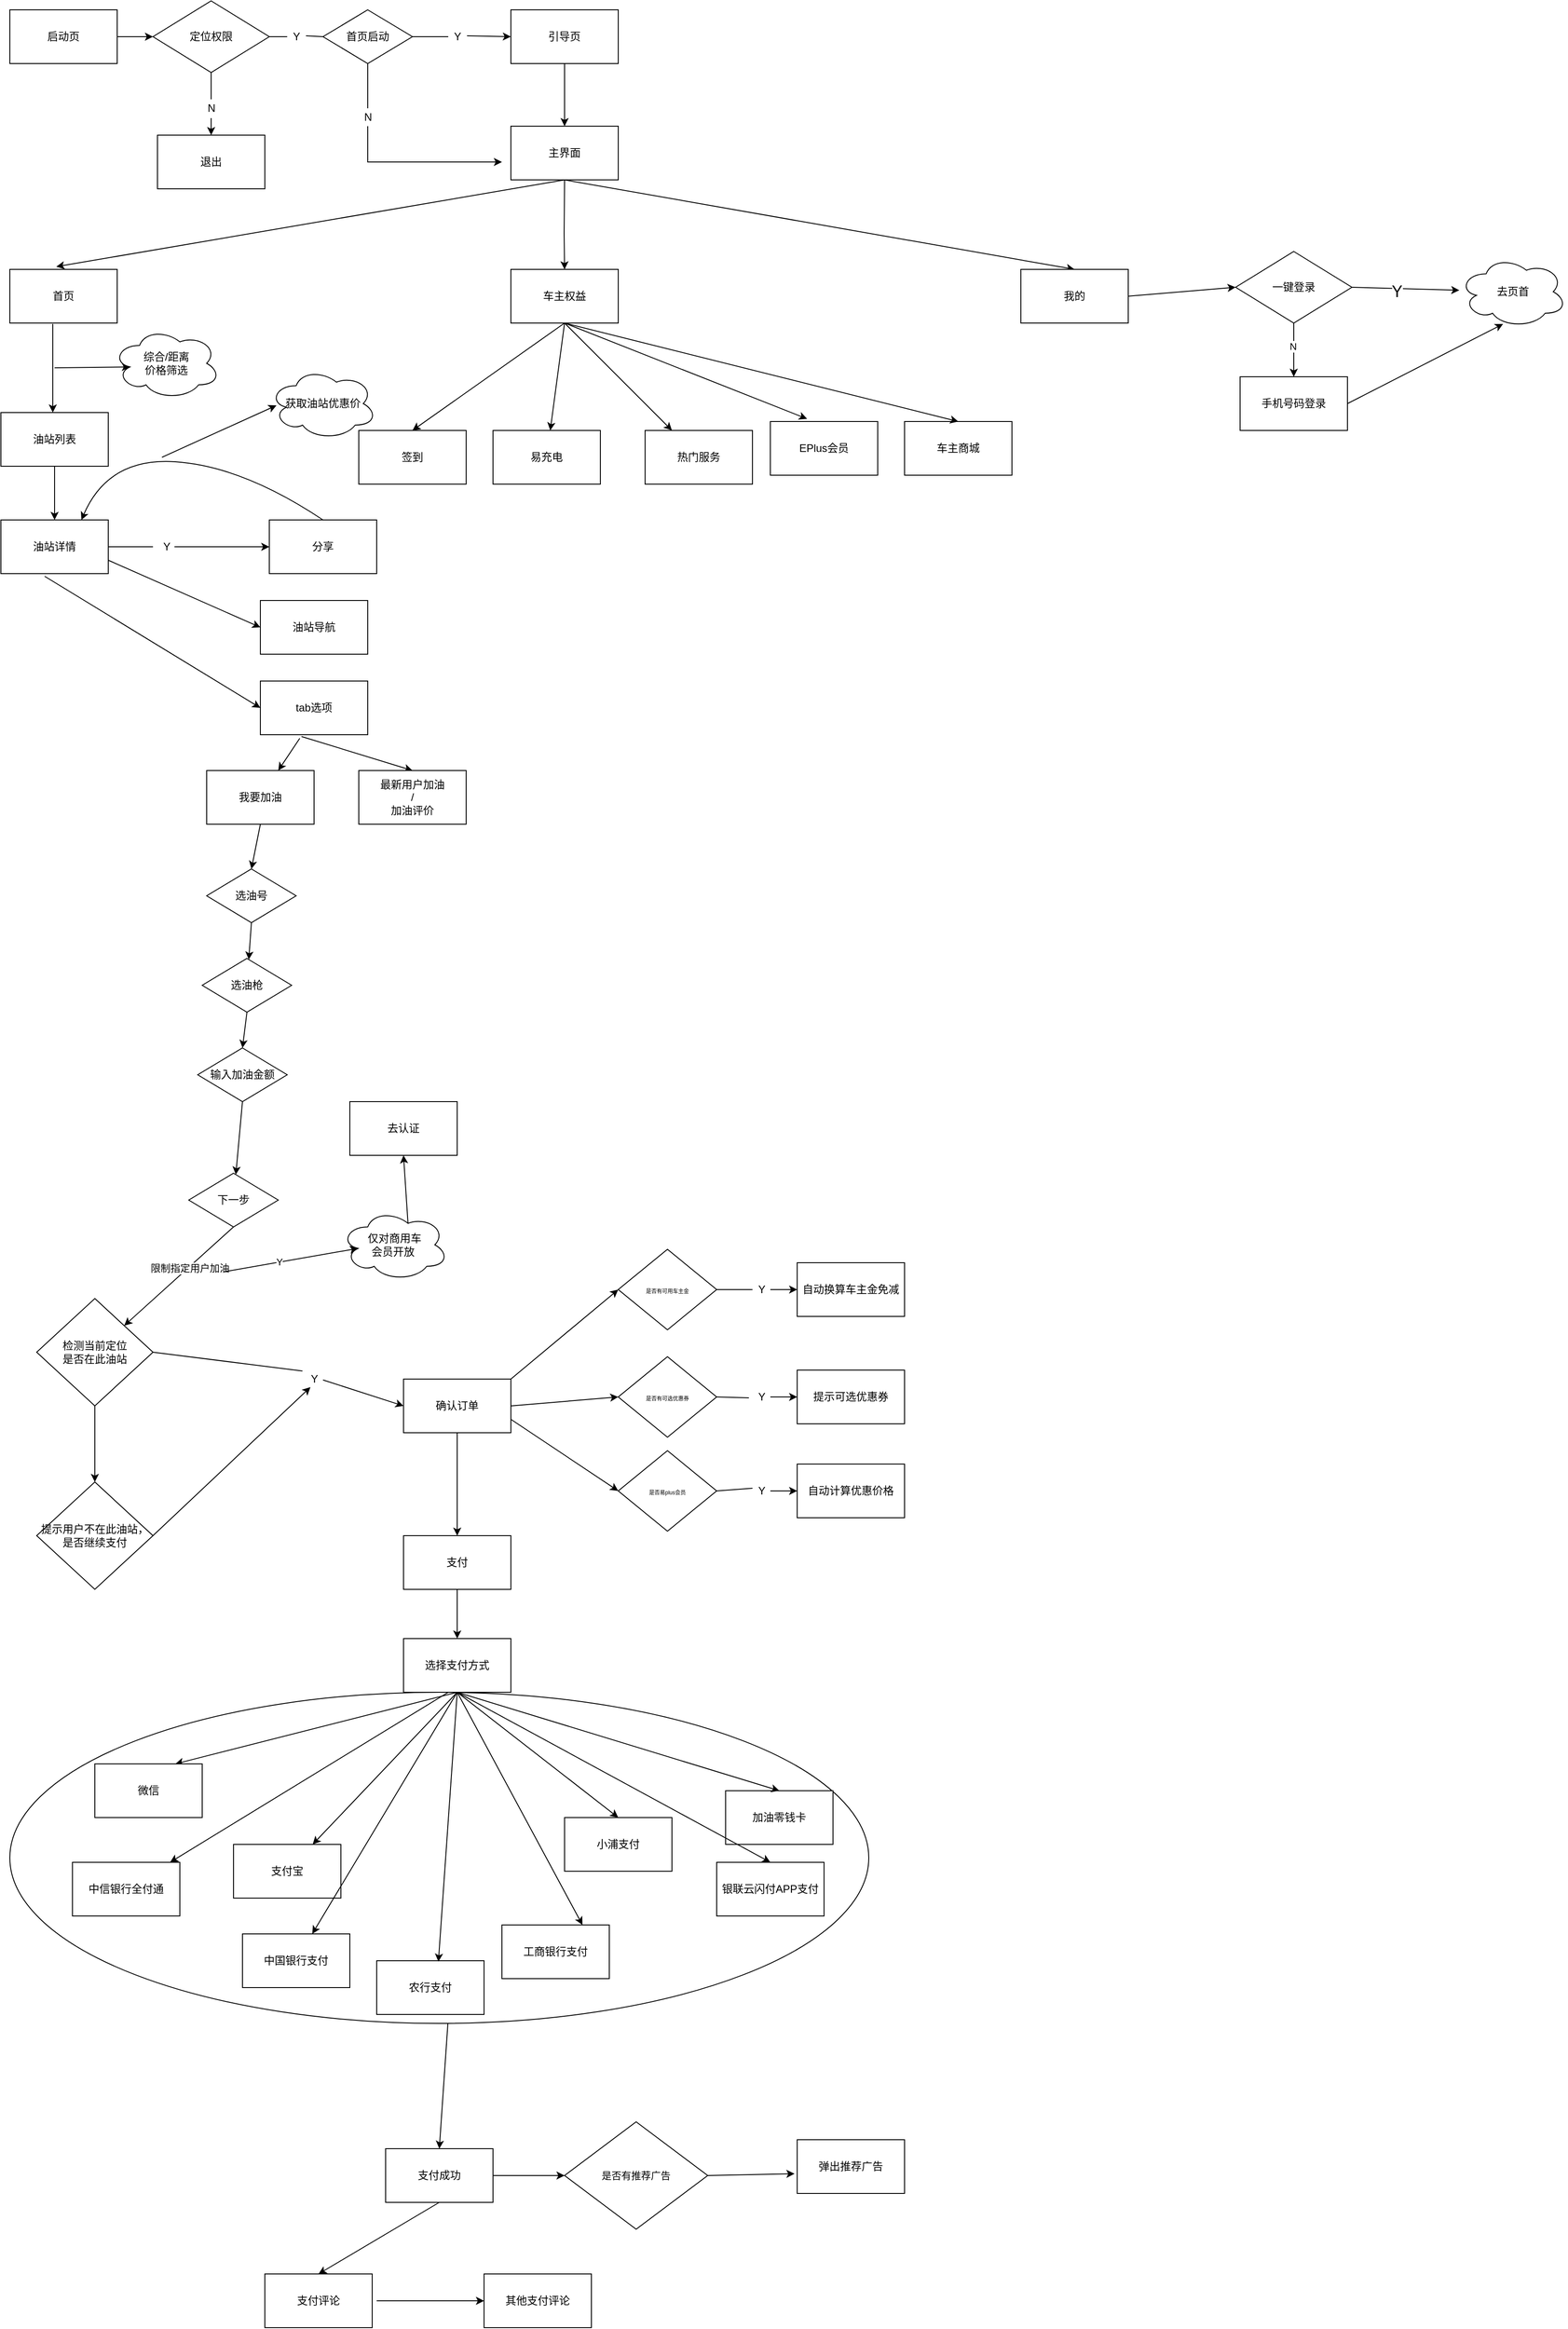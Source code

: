 <mxfile version="16.1.0" type="github">
  <diagram name="Page-1" id="74e2e168-ea6b-b213-b513-2b3c1d86103e">
    <mxGraphModel dx="2526" dy="786" grid="1" gridSize="10" guides="1" tooltips="1" connect="1" arrows="1" fold="1" page="1" pageScale="1" pageWidth="1100" pageHeight="850" background="none" math="0" shadow="0">
      <root>
        <mxCell id="0" />
        <mxCell id="1" parent="0" />
        <mxCell id="fMjQiQRAMIRR55F06jDx-43" value="" style="ellipse;whiteSpace=wrap;html=1;" vertex="1" parent="1">
          <mxGeometry x="-1080" y="1910" width="960" height="370" as="geometry" />
        </mxCell>
        <mxCell id="TzPy7AYL4UuAphbqVqQZ-1" value="&lt;font style=&quot;vertical-align: inherit&quot;&gt;&lt;font style=&quot;vertical-align: inherit&quot;&gt;启动页&lt;/font&gt;&lt;/font&gt;" style="rounded=0;whiteSpace=wrap;html=1;" parent="1" vertex="1">
          <mxGeometry x="-1080" y="30" width="120" height="60" as="geometry" />
        </mxCell>
        <mxCell id="TzPy7AYL4UuAphbqVqQZ-2" value="&lt;font style=&quot;vertical-align: inherit&quot;&gt;&lt;font style=&quot;vertical-align: inherit&quot;&gt;引导页&lt;/font&gt;&lt;/font&gt;" style="rounded=0;whiteSpace=wrap;html=1;" parent="1" vertex="1">
          <mxGeometry x="-520" y="30" width="120" height="60" as="geometry" />
        </mxCell>
        <mxCell id="TzPy7AYL4UuAphbqVqQZ-10" value="定位权限" style="rhombus;whiteSpace=wrap;html=1;" parent="1" vertex="1">
          <mxGeometry x="-920" y="20" width="130" height="80" as="geometry" />
        </mxCell>
        <mxCell id="TzPy7AYL4UuAphbqVqQZ-20" value="" style="endArrow=classic;html=1;rounded=0;exitX=0.5;exitY=1.05;exitDx=0;exitDy=0;exitPerimeter=0;" parent="1" source="TzPy7AYL4UuAphbqVqQZ-49" target="TzPy7AYL4UuAphbqVqQZ-22" edge="1">
          <mxGeometry width="50" height="50" relative="1" as="geometry">
            <mxPoint x="-920" y="170" as="sourcePoint" />
            <mxPoint x="69.5" y="320" as="targetPoint" />
            <Array as="points" />
          </mxGeometry>
        </mxCell>
        <mxCell id="TzPy7AYL4UuAphbqVqQZ-22" value="退出" style="rounded=0;whiteSpace=wrap;html=1;" parent="1" vertex="1">
          <mxGeometry x="-915" y="170" width="120" height="60" as="geometry" />
        </mxCell>
        <mxCell id="TzPy7AYL4UuAphbqVqQZ-29" value="" style="endArrow=classic;html=1;rounded=0;startArrow=none;exitX=1.05;exitY=0.45;exitDx=0;exitDy=0;exitPerimeter=0;entryX=0;entryY=0.5;entryDx=0;entryDy=0;" parent="1" source="TzPy7AYL4UuAphbqVqQZ-27" target="TzPy7AYL4UuAphbqVqQZ-2" edge="1">
          <mxGeometry width="50" height="50" relative="1" as="geometry">
            <mxPoint x="-410" y="60" as="sourcePoint" />
            <mxPoint x="-450" y="59" as="targetPoint" />
          </mxGeometry>
        </mxCell>
        <mxCell id="TzPy7AYL4UuAphbqVqQZ-39" value="" style="endArrow=classic;html=1;rounded=0;entryX=0;entryY=0.5;entryDx=0;entryDy=0;exitX=1;exitY=0.5;exitDx=0;exitDy=0;" parent="1" source="TzPy7AYL4UuAphbqVqQZ-1" target="TzPy7AYL4UuAphbqVqQZ-10" edge="1">
          <mxGeometry width="50" height="50" relative="1" as="geometry">
            <mxPoint x="-970" y="220" as="sourcePoint" />
            <mxPoint x="-920" y="170" as="targetPoint" />
          </mxGeometry>
        </mxCell>
        <mxCell id="TzPy7AYL4UuAphbqVqQZ-27" value="Y" style="text;html=1;align=center;verticalAlign=middle;resizable=0;points=[];autosize=1;strokeColor=none;fillColor=none;" parent="1" vertex="1">
          <mxGeometry x="-590" y="50" width="20" height="20" as="geometry" />
        </mxCell>
        <mxCell id="TzPy7AYL4UuAphbqVqQZ-44" value="Y" style="text;html=1;align=center;verticalAlign=middle;resizable=0;points=[];autosize=1;strokeColor=none;fillColor=none;" parent="1" vertex="1">
          <mxGeometry x="-770" y="50" width="20" height="20" as="geometry" />
        </mxCell>
        <mxCell id="TzPy7AYL4UuAphbqVqQZ-45" value="" style="endArrow=none;html=1;rounded=0;exitX=1;exitY=0.5;exitDx=0;exitDy=0;entryX=0;entryY=0.5;entryDx=0;entryDy=0;entryPerimeter=0;" parent="1" source="TzPy7AYL4UuAphbqVqQZ-10" target="TzPy7AYL4UuAphbqVqQZ-44" edge="1">
          <mxGeometry width="50" height="50" relative="1" as="geometry">
            <mxPoint x="-710" y="210" as="sourcePoint" />
            <mxPoint x="-660" y="160" as="targetPoint" />
          </mxGeometry>
        </mxCell>
        <mxCell id="TzPy7AYL4UuAphbqVqQZ-46" value="" style="endArrow=none;html=1;rounded=0;exitX=1;exitY=0.5;exitDx=0;exitDy=0;" parent="1" source="TzPy7AYL4UuAphbqVqQZ-23" edge="1">
          <mxGeometry width="50" height="50" relative="1" as="geometry">
            <mxPoint x="-550" y="240" as="sourcePoint" />
            <mxPoint x="-590" y="60" as="targetPoint" />
          </mxGeometry>
        </mxCell>
        <mxCell id="TzPy7AYL4UuAphbqVqQZ-23" value="首页启动" style="rhombus;whiteSpace=wrap;html=1;" parent="1" vertex="1">
          <mxGeometry x="-730" y="30" width="100" height="60" as="geometry" />
        </mxCell>
        <mxCell id="TzPy7AYL4UuAphbqVqQZ-47" value="" style="endArrow=none;html=1;rounded=0;startArrow=none;exitX=1.05;exitY=0.45;exitDx=0;exitDy=0;exitPerimeter=0;entryX=0;entryY=0.5;entryDx=0;entryDy=0;" parent="1" source="TzPy7AYL4UuAphbqVqQZ-44" target="TzPy7AYL4UuAphbqVqQZ-23" edge="1">
          <mxGeometry width="50" height="50" relative="1" as="geometry">
            <mxPoint x="-729" y="59" as="sourcePoint" />
            <mxPoint x="-650" y="60" as="targetPoint" />
          </mxGeometry>
        </mxCell>
        <mxCell id="TzPy7AYL4UuAphbqVqQZ-49" value="N" style="text;html=1;align=center;verticalAlign=middle;resizable=0;points=[];autosize=1;strokeColor=none;fillColor=none;" parent="1" vertex="1">
          <mxGeometry x="-865" y="130" width="20" height="20" as="geometry" />
        </mxCell>
        <mxCell id="TzPy7AYL4UuAphbqVqQZ-50" value="" style="endArrow=none;html=1;rounded=0;entryX=0.5;entryY=1;entryDx=0;entryDy=0;" parent="1" target="TzPy7AYL4UuAphbqVqQZ-10" edge="1">
          <mxGeometry width="50" height="50" relative="1" as="geometry">
            <mxPoint x="-855" y="130" as="sourcePoint" />
            <mxPoint x="-690" y="120" as="targetPoint" />
          </mxGeometry>
        </mxCell>
        <mxCell id="TzPy7AYL4UuAphbqVqQZ-52" value="主界面" style="rounded=0;whiteSpace=wrap;html=1;" parent="1" vertex="1">
          <mxGeometry x="-520" y="160" width="120" height="60" as="geometry" />
        </mxCell>
        <mxCell id="TzPy7AYL4UuAphbqVqQZ-53" value="" style="endArrow=classic;html=1;rounded=0;exitX=0.5;exitY=1;exitDx=0;exitDy=0;entryX=0.5;entryY=0;entryDx=0;entryDy=0;" parent="1" source="TzPy7AYL4UuAphbqVqQZ-2" target="TzPy7AYL4UuAphbqVqQZ-52" edge="1">
          <mxGeometry width="50" height="50" relative="1" as="geometry">
            <mxPoint x="-280" y="150" as="sourcePoint" />
            <mxPoint x="-230" y="100" as="targetPoint" />
          </mxGeometry>
        </mxCell>
        <mxCell id="TzPy7AYL4UuAphbqVqQZ-57" value="" style="endArrow=classic;html=1;rounded=0;entryX=0.5;entryY=0;entryDx=0;entryDy=0;exitX=0.5;exitY=1;exitDx=0;exitDy=0;" parent="1" source="TzPy7AYL4UuAphbqVqQZ-52" target="TzPy7AYL4UuAphbqVqQZ-62" edge="1">
          <mxGeometry width="50" height="50" relative="1" as="geometry">
            <mxPoint x="-460" y="240" as="sourcePoint" />
            <mxPoint x="-400" y="320" as="targetPoint" />
          </mxGeometry>
        </mxCell>
        <mxCell id="TzPy7AYL4UuAphbqVqQZ-58" value="" style="endArrow=classic;html=1;rounded=0;entryX=0.5;entryY=0;entryDx=0;entryDy=0;" parent="1" target="TzPy7AYL4UuAphbqVqQZ-61" edge="1">
          <mxGeometry width="50" height="50" relative="1" as="geometry">
            <mxPoint x="-460" y="220" as="sourcePoint" />
            <mxPoint x="-460.5" y="320" as="targetPoint" />
            <Array as="points">
              <mxPoint x="-460.5" y="280" />
            </Array>
          </mxGeometry>
        </mxCell>
        <mxCell id="TzPy7AYL4UuAphbqVqQZ-59" value="" style="endArrow=classic;html=1;rounded=0;exitX=0.5;exitY=1;exitDx=0;exitDy=0;entryX=0.433;entryY=-0.05;entryDx=0;entryDy=0;entryPerimeter=0;" parent="1" source="TzPy7AYL4UuAphbqVqQZ-52" target="TzPy7AYL4UuAphbqVqQZ-60" edge="1">
          <mxGeometry width="50" height="50" relative="1" as="geometry">
            <mxPoint x="-410" y="210" as="sourcePoint" />
            <mxPoint x="-520" y="320" as="targetPoint" />
          </mxGeometry>
        </mxCell>
        <mxCell id="TzPy7AYL4UuAphbqVqQZ-60" value="首页" style="rounded=0;whiteSpace=wrap;html=1;" parent="1" vertex="1">
          <mxGeometry x="-1080" y="320" width="120" height="60" as="geometry" />
        </mxCell>
        <mxCell id="TzPy7AYL4UuAphbqVqQZ-61" value="车主权益" style="rounded=0;whiteSpace=wrap;html=1;" parent="1" vertex="1">
          <mxGeometry x="-520" y="320" width="120" height="60" as="geometry" />
        </mxCell>
        <mxCell id="TzPy7AYL4UuAphbqVqQZ-62" value="我的" style="rounded=0;whiteSpace=wrap;html=1;" parent="1" vertex="1">
          <mxGeometry x="50" y="320" width="120" height="60" as="geometry" />
        </mxCell>
        <mxCell id="TzPy7AYL4UuAphbqVqQZ-64" value="" style="endArrow=classic;html=1;rounded=0;exitX=0.5;exitY=1;exitDx=0;exitDy=0;startArrow=none;" parent="1" source="TzPy7AYL4UuAphbqVqQZ-65" edge="1">
          <mxGeometry width="50" height="50" relative="1" as="geometry">
            <mxPoint x="-650" y="200" as="sourcePoint" />
            <mxPoint x="-530" y="200" as="targetPoint" />
            <Array as="points">
              <mxPoint x="-680" y="200" />
            </Array>
          </mxGeometry>
        </mxCell>
        <mxCell id="TzPy7AYL4UuAphbqVqQZ-65" value="N" style="text;html=1;align=center;verticalAlign=middle;resizable=0;points=[];autosize=1;strokeColor=none;fillColor=none;" parent="1" vertex="1">
          <mxGeometry x="-690" y="140" width="20" height="20" as="geometry" />
        </mxCell>
        <mxCell id="TzPy7AYL4UuAphbqVqQZ-67" value="" style="endArrow=none;html=1;rounded=0;exitX=0.5;exitY=1;exitDx=0;exitDy=0;" parent="1" source="TzPy7AYL4UuAphbqVqQZ-23" edge="1">
          <mxGeometry width="50" height="50" relative="1" as="geometry">
            <mxPoint x="-680" y="90" as="sourcePoint" />
            <mxPoint x="-680" y="140" as="targetPoint" />
            <Array as="points" />
          </mxGeometry>
        </mxCell>
        <mxCell id="MTaYHc9d6E_w-VhPbMXi-15" value="一键登录" style="rhombus;whiteSpace=wrap;html=1;" parent="1" vertex="1">
          <mxGeometry x="290" y="300" width="130" height="80" as="geometry" />
        </mxCell>
        <mxCell id="MTaYHc9d6E_w-VhPbMXi-18" value="" style="endArrow=classic;html=1;rounded=0;exitX=1;exitY=0.5;exitDx=0;exitDy=0;entryX=0;entryY=0.5;entryDx=0;entryDy=0;" parent="1" source="TzPy7AYL4UuAphbqVqQZ-62" target="MTaYHc9d6E_w-VhPbMXi-15" edge="1">
          <mxGeometry width="50" height="50" relative="1" as="geometry">
            <mxPoint x="120" y="450" as="sourcePoint" />
            <mxPoint x="170" y="400" as="targetPoint" />
          </mxGeometry>
        </mxCell>
        <mxCell id="MTaYHc9d6E_w-VhPbMXi-21" value="去页首" style="ellipse;shape=cloud;whiteSpace=wrap;html=1;" parent="1" vertex="1">
          <mxGeometry x="540" y="305" width="120" height="80" as="geometry" />
        </mxCell>
        <mxCell id="MTaYHc9d6E_w-VhPbMXi-23" value="手机号码登录" style="rounded=0;whiteSpace=wrap;html=1;" parent="1" vertex="1">
          <mxGeometry x="295" y="440" width="120" height="60" as="geometry" />
        </mxCell>
        <mxCell id="eYpvQMOPuGCcLAQW_gBX-1" value="" style="endArrow=classic;html=1;rounded=0;exitX=0.4;exitY=1.017;exitDx=0;exitDy=0;exitPerimeter=0;" parent="1" source="TzPy7AYL4UuAphbqVqQZ-60" edge="1">
          <mxGeometry width="50" height="50" relative="1" as="geometry">
            <mxPoint x="-1020" y="460" as="sourcePoint" />
            <mxPoint x="-1032" y="480" as="targetPoint" />
          </mxGeometry>
        </mxCell>
        <mxCell id="eYpvQMOPuGCcLAQW_gBX-2" value="油站列表" style="rounded=0;whiteSpace=wrap;html=1;" parent="1" vertex="1">
          <mxGeometry x="-1090" y="480" width="120" height="60" as="geometry" />
        </mxCell>
        <mxCell id="eYpvQMOPuGCcLAQW_gBX-3" value="" style="endArrow=classic;html=1;rounded=0;entryX=0.16;entryY=0.55;entryDx=0;entryDy=0;entryPerimeter=0;" parent="1" target="eYpvQMOPuGCcLAQW_gBX-4" edge="1">
          <mxGeometry width="50" height="50" relative="1" as="geometry">
            <mxPoint x="-1030" y="430" as="sourcePoint" />
            <mxPoint x="-960" y="430" as="targetPoint" />
          </mxGeometry>
        </mxCell>
        <mxCell id="eYpvQMOPuGCcLAQW_gBX-4" value="综合/距离&lt;br&gt;价格筛选" style="ellipse;shape=cloud;whiteSpace=wrap;html=1;" parent="1" vertex="1">
          <mxGeometry x="-965" y="385" width="120" height="80" as="geometry" />
        </mxCell>
        <mxCell id="eYpvQMOPuGCcLAQW_gBX-5" value="油站详情" style="rounded=0;whiteSpace=wrap;html=1;" parent="1" vertex="1">
          <mxGeometry x="-1090" y="600" width="120" height="60" as="geometry" />
        </mxCell>
        <mxCell id="eYpvQMOPuGCcLAQW_gBX-6" value="" style="endArrow=classic;html=1;rounded=0;exitX=0.5;exitY=1;exitDx=0;exitDy=0;" parent="1" source="eYpvQMOPuGCcLAQW_gBX-2" target="eYpvQMOPuGCcLAQW_gBX-5" edge="1">
          <mxGeometry width="50" height="50" relative="1" as="geometry">
            <mxPoint x="-820" y="580" as="sourcePoint" />
            <mxPoint x="-770" y="530" as="targetPoint" />
          </mxGeometry>
        </mxCell>
        <mxCell id="eYpvQMOPuGCcLAQW_gBX-8" value="分享" style="rounded=0;whiteSpace=wrap;html=1;" parent="1" vertex="1">
          <mxGeometry x="-790" y="600" width="120" height="60" as="geometry" />
        </mxCell>
        <mxCell id="eYpvQMOPuGCcLAQW_gBX-9" value="" style="endArrow=classic;html=1;rounded=0;exitX=0.95;exitY=0.5;exitDx=0;exitDy=0;exitPerimeter=0;entryX=0;entryY=0.5;entryDx=0;entryDy=0;" parent="1" source="eYpvQMOPuGCcLAQW_gBX-10" target="eYpvQMOPuGCcLAQW_gBX-8" edge="1">
          <mxGeometry width="50" height="50" relative="1" as="geometry">
            <mxPoint x="-715" y="630" as="sourcePoint" />
            <mxPoint x="-870" y="630" as="targetPoint" />
            <Array as="points" />
          </mxGeometry>
        </mxCell>
        <mxCell id="eYpvQMOPuGCcLAQW_gBX-10" value="Y" style="text;html=1;align=center;verticalAlign=middle;resizable=0;points=[];autosize=1;strokeColor=none;fillColor=none;" parent="1" vertex="1">
          <mxGeometry x="-915" y="620" width="20" height="20" as="geometry" />
        </mxCell>
        <mxCell id="eYpvQMOPuGCcLAQW_gBX-11" value="" style="endArrow=none;html=1;rounded=0;entryX=1;entryY=0.5;entryDx=0;entryDy=0;exitX=-0.25;exitY=0.5;exitDx=0;exitDy=0;exitPerimeter=0;" parent="1" source="eYpvQMOPuGCcLAQW_gBX-10" target="eYpvQMOPuGCcLAQW_gBX-5" edge="1">
          <mxGeometry width="50" height="50" relative="1" as="geometry">
            <mxPoint x="-930" y="630" as="sourcePoint" />
            <mxPoint x="-650" y="520" as="targetPoint" />
          </mxGeometry>
        </mxCell>
        <mxCell id="eYpvQMOPuGCcLAQW_gBX-12" value="" style="curved=1;endArrow=classic;html=1;rounded=0;exitX=0.5;exitY=0;exitDx=0;exitDy=0;entryX=0.75;entryY=0;entryDx=0;entryDy=0;" parent="1" source="eYpvQMOPuGCcLAQW_gBX-8" target="eYpvQMOPuGCcLAQW_gBX-5" edge="1">
          <mxGeometry width="50" height="50" relative="1" as="geometry">
            <mxPoint x="-480" y="630" as="sourcePoint" />
            <mxPoint x="-980" y="580" as="targetPoint" />
            <Array as="points">
              <mxPoint x="-820" y="540" />
              <mxPoint x="-970" y="530" />
            </Array>
          </mxGeometry>
        </mxCell>
        <mxCell id="eYpvQMOPuGCcLAQW_gBX-14" value="获取油站优惠价" style="ellipse;shape=cloud;whiteSpace=wrap;html=1;" parent="1" vertex="1">
          <mxGeometry x="-790" y="430" width="120" height="80" as="geometry" />
        </mxCell>
        <mxCell id="eYpvQMOPuGCcLAQW_gBX-15" value="" style="endArrow=classic;html=1;rounded=0;entryX=0.067;entryY=0.525;entryDx=0;entryDy=0;entryPerimeter=0;" parent="1" target="eYpvQMOPuGCcLAQW_gBX-14" edge="1">
          <mxGeometry width="50" height="50" relative="1" as="geometry">
            <mxPoint x="-910" y="530" as="sourcePoint" />
            <mxPoint x="-770" y="530" as="targetPoint" />
          </mxGeometry>
        </mxCell>
        <mxCell id="eYpvQMOPuGCcLAQW_gBX-17" value="油站导航" style="rounded=0;whiteSpace=wrap;html=1;" parent="1" vertex="1">
          <mxGeometry x="-800" y="690" width="120" height="60" as="geometry" />
        </mxCell>
        <mxCell id="eYpvQMOPuGCcLAQW_gBX-18" value="" style="endArrow=classic;html=1;rounded=0;exitX=1;exitY=0.75;exitDx=0;exitDy=0;entryX=0;entryY=0.5;entryDx=0;entryDy=0;" parent="1" source="eYpvQMOPuGCcLAQW_gBX-5" target="eYpvQMOPuGCcLAQW_gBX-17" edge="1">
          <mxGeometry width="50" height="50" relative="1" as="geometry">
            <mxPoint x="-480" y="630" as="sourcePoint" />
            <mxPoint x="-430" y="580" as="targetPoint" />
          </mxGeometry>
        </mxCell>
        <mxCell id="eYpvQMOPuGCcLAQW_gBX-19" value="" style="endArrow=classic;html=1;rounded=0;exitX=0.408;exitY=1.05;exitDx=0;exitDy=0;exitPerimeter=0;entryX=0;entryY=0.5;entryDx=0;entryDy=0;" parent="1" source="eYpvQMOPuGCcLAQW_gBX-5" target="eYpvQMOPuGCcLAQW_gBX-21" edge="1">
          <mxGeometry width="50" height="50" relative="1" as="geometry">
            <mxPoint x="-910" y="770" as="sourcePoint" />
            <mxPoint x="-1040" y="750" as="targetPoint" />
          </mxGeometry>
        </mxCell>
        <mxCell id="eYpvQMOPuGCcLAQW_gBX-21" value="tab选项" style="rounded=0;whiteSpace=wrap;html=1;" parent="1" vertex="1">
          <mxGeometry x="-800" y="780" width="120" height="60" as="geometry" />
        </mxCell>
        <mxCell id="eYpvQMOPuGCcLAQW_gBX-22" value="" style="endArrow=classic;html=1;rounded=0;exitX=0.383;exitY=1.033;exitDx=0;exitDy=0;exitPerimeter=0;entryX=0.5;entryY=0;entryDx=0;entryDy=0;" parent="1" source="eYpvQMOPuGCcLAQW_gBX-21" target="eYpvQMOPuGCcLAQW_gBX-23" edge="1">
          <mxGeometry width="50" height="50" relative="1" as="geometry">
            <mxPoint x="-1031.04" y="673" as="sourcePoint" />
            <mxPoint x="-870" y="940" as="targetPoint" />
          </mxGeometry>
        </mxCell>
        <mxCell id="eYpvQMOPuGCcLAQW_gBX-23" value="最新用户加油&lt;br&gt;/&lt;br&gt;加油评价" style="rounded=0;whiteSpace=wrap;html=1;" parent="1" vertex="1">
          <mxGeometry x="-690" y="880" width="120" height="60" as="geometry" />
        </mxCell>
        <mxCell id="eYpvQMOPuGCcLAQW_gBX-24" value="我要加油" style="rounded=0;whiteSpace=wrap;html=1;" parent="1" vertex="1">
          <mxGeometry x="-860" y="880" width="120" height="60" as="geometry" />
        </mxCell>
        <mxCell id="eYpvQMOPuGCcLAQW_gBX-25" value="" style="endArrow=classic;html=1;rounded=0;exitX=0.367;exitY=1.067;exitDx=0;exitDy=0;exitPerimeter=0;" parent="1" source="eYpvQMOPuGCcLAQW_gBX-21" target="eYpvQMOPuGCcLAQW_gBX-24" edge="1">
          <mxGeometry width="50" height="50" relative="1" as="geometry">
            <mxPoint x="-980" y="880" as="sourcePoint" />
            <mxPoint x="-930" y="830" as="targetPoint" />
          </mxGeometry>
        </mxCell>
        <mxCell id="eYpvQMOPuGCcLAQW_gBX-27" value="选油号" style="rhombus;whiteSpace=wrap;html=1;" parent="1" vertex="1">
          <mxGeometry x="-860" y="990" width="100" height="60" as="geometry" />
        </mxCell>
        <mxCell id="eYpvQMOPuGCcLAQW_gBX-28" value="" style="endArrow=classic;html=1;rounded=0;exitX=0.5;exitY=1;exitDx=0;exitDy=0;entryX=0.5;entryY=0;entryDx=0;entryDy=0;" parent="1" source="eYpvQMOPuGCcLAQW_gBX-24" target="eYpvQMOPuGCcLAQW_gBX-27" edge="1">
          <mxGeometry width="50" height="50" relative="1" as="geometry">
            <mxPoint x="-1000" y="1050" as="sourcePoint" />
            <mxPoint x="-950" y="1000" as="targetPoint" />
          </mxGeometry>
        </mxCell>
        <mxCell id="eYpvQMOPuGCcLAQW_gBX-29" value="选油枪" style="rhombus;whiteSpace=wrap;html=1;" parent="1" vertex="1">
          <mxGeometry x="-865" y="1090" width="100" height="60" as="geometry" />
        </mxCell>
        <mxCell id="eYpvQMOPuGCcLAQW_gBX-30" value="" style="endArrow=classic;html=1;rounded=0;exitX=0.5;exitY=1;exitDx=0;exitDy=0;" parent="1" source="eYpvQMOPuGCcLAQW_gBX-27" target="eYpvQMOPuGCcLAQW_gBX-29" edge="1">
          <mxGeometry width="50" height="50" relative="1" as="geometry">
            <mxPoint x="-790" y="950" as="sourcePoint" />
            <mxPoint x="-805" y="1030" as="targetPoint" />
          </mxGeometry>
        </mxCell>
        <mxCell id="eYpvQMOPuGCcLAQW_gBX-31" value="输入加油金额" style="rhombus;whiteSpace=wrap;html=1;" parent="1" vertex="1">
          <mxGeometry x="-870" y="1190" width="100" height="60" as="geometry" />
        </mxCell>
        <mxCell id="eYpvQMOPuGCcLAQW_gBX-32" value="" style="endArrow=classic;html=1;rounded=0;exitX=0.5;exitY=1;exitDx=0;exitDy=0;entryX=0.5;entryY=0;entryDx=0;entryDy=0;" parent="1" source="eYpvQMOPuGCcLAQW_gBX-29" target="eYpvQMOPuGCcLAQW_gBX-31" edge="1">
          <mxGeometry width="50" height="50" relative="1" as="geometry">
            <mxPoint x="-800" y="1060" as="sourcePoint" />
            <mxPoint x="-802.945" y="1101.233" as="targetPoint" />
          </mxGeometry>
        </mxCell>
        <mxCell id="eYpvQMOPuGCcLAQW_gBX-34" value="下一步" style="rhombus;whiteSpace=wrap;html=1;" parent="1" vertex="1">
          <mxGeometry x="-880" y="1330" width="100" height="60" as="geometry" />
        </mxCell>
        <mxCell id="eYpvQMOPuGCcLAQW_gBX-35" value="" style="endArrow=classic;html=1;rounded=0;exitX=0.5;exitY=1;exitDx=0;exitDy=0;" parent="1" source="eYpvQMOPuGCcLAQW_gBX-31" target="eYpvQMOPuGCcLAQW_gBX-34" edge="1">
          <mxGeometry width="50" height="50" relative="1" as="geometry">
            <mxPoint x="-760" y="1330" as="sourcePoint" />
            <mxPoint x="-710" y="1280" as="targetPoint" />
          </mxGeometry>
        </mxCell>
        <mxCell id="eYpvQMOPuGCcLAQW_gBX-39" value="" style="endArrow=classic;html=1;rounded=0;exitX=1;exitY=0.55;exitDx=0;exitDy=0;exitPerimeter=0;entryX=0;entryY=0.5;entryDx=0;entryDy=0;" parent="1" source="eYpvQMOPuGCcLAQW_gBX-40" target="eYpvQMOPuGCcLAQW_gBX-54" edge="1">
          <mxGeometry width="50" height="50" relative="1" as="geometry">
            <mxPoint x="-670" y="1470" as="sourcePoint" />
            <mxPoint x="-650" y="1521" as="targetPoint" />
            <Array as="points" />
          </mxGeometry>
        </mxCell>
        <mxCell id="eYpvQMOPuGCcLAQW_gBX-40" value="Y" style="text;html=1;align=center;verticalAlign=middle;resizable=0;points=[];autosize=1;strokeColor=none;fillColor=none;" parent="1" vertex="1">
          <mxGeometry x="-750" y="1550" width="20" height="20" as="geometry" />
        </mxCell>
        <mxCell id="eYpvQMOPuGCcLAQW_gBX-41" value="" style="endArrow=none;html=1;rounded=0;exitX=-0.15;exitY=0.05;exitDx=0;exitDy=0;exitPerimeter=0;entryX=1;entryY=0.5;entryDx=0;entryDy=0;" parent="1" source="eYpvQMOPuGCcLAQW_gBX-40" target="eYpvQMOPuGCcLAQW_gBX-42" edge="1">
          <mxGeometry width="50" height="50" relative="1" as="geometry">
            <mxPoint x="-545" y="1130" as="sourcePoint" />
            <mxPoint x="-730" y="1410" as="targetPoint" />
          </mxGeometry>
        </mxCell>
        <mxCell id="eYpvQMOPuGCcLAQW_gBX-42" value="检测当前定位&lt;br&gt;是否在此油站" style="rhombus;whiteSpace=wrap;html=1;" parent="1" vertex="1">
          <mxGeometry x="-1050" y="1470" width="130" height="120" as="geometry" />
        </mxCell>
        <mxCell id="eYpvQMOPuGCcLAQW_gBX-43" value="" style="endArrow=classic;html=1;rounded=0;exitX=0.5;exitY=1;exitDx=0;exitDy=0;" parent="1" source="eYpvQMOPuGCcLAQW_gBX-34" target="eYpvQMOPuGCcLAQW_gBX-42" edge="1">
          <mxGeometry width="50" height="50" relative="1" as="geometry">
            <mxPoint x="-810" y="1260" as="sourcePoint" />
            <mxPoint x="-817.414" y="1341.552" as="targetPoint" />
          </mxGeometry>
        </mxCell>
        <mxCell id="fMjQiQRAMIRR55F06jDx-3" value="限制指定用户加油" style="edgeLabel;html=1;align=center;verticalAlign=middle;resizable=0;points=[];" vertex="1" connectable="0" parent="eYpvQMOPuGCcLAQW_gBX-43">
          <mxGeometry x="-0.183" y="1" relative="1" as="geometry">
            <mxPoint as="offset" />
          </mxGeometry>
        </mxCell>
        <mxCell id="eYpvQMOPuGCcLAQW_gBX-45" value="" style="endArrow=classic;html=1;rounded=0;exitX=0.5;exitY=1;exitDx=0;exitDy=0;entryX=0.5;entryY=0;entryDx=0;entryDy=0;" parent="1" source="eYpvQMOPuGCcLAQW_gBX-42" target="eYpvQMOPuGCcLAQW_gBX-76" edge="1">
          <mxGeometry width="50" height="50" relative="1" as="geometry">
            <mxPoint x="-720" y="1630" as="sourcePoint" />
            <mxPoint x="-1026.25" y="1810" as="targetPoint" />
          </mxGeometry>
        </mxCell>
        <mxCell id="eYpvQMOPuGCcLAQW_gBX-54" value="确认订单" style="rounded=0;whiteSpace=wrap;html=1;" parent="1" vertex="1">
          <mxGeometry x="-640" y="1560" width="120" height="60" as="geometry" />
        </mxCell>
        <mxCell id="eYpvQMOPuGCcLAQW_gBX-57" value="自动换算车主金免减" style="rounded=0;whiteSpace=wrap;html=1;" parent="1" vertex="1">
          <mxGeometry x="-200" y="1430" width="120" height="60" as="geometry" />
        </mxCell>
        <mxCell id="eYpvQMOPuGCcLAQW_gBX-59" value="" style="endArrow=classic;html=1;rounded=0;entryX=0;entryY=0.5;entryDx=0;entryDy=0;" parent="1" source="eYpvQMOPuGCcLAQW_gBX-60" target="eYpvQMOPuGCcLAQW_gBX-57" edge="1">
          <mxGeometry width="50" height="50" relative="1" as="geometry">
            <mxPoint x="-320" y="1490" as="sourcePoint" />
            <mxPoint x="-330" y="1580" as="targetPoint" />
            <Array as="points" />
          </mxGeometry>
        </mxCell>
        <mxCell id="eYpvQMOPuGCcLAQW_gBX-60" value="Y" style="text;html=1;align=center;verticalAlign=middle;resizable=0;points=[];autosize=1;strokeColor=none;fillColor=none;" parent="1" vertex="1">
          <mxGeometry x="-250" y="1450" width="20" height="20" as="geometry" />
        </mxCell>
        <mxCell id="eYpvQMOPuGCcLAQW_gBX-61" value="" style="endArrow=none;html=1;rounded=0;entryX=1;entryY=0.5;entryDx=0;entryDy=0;exitX=0;exitY=0.5;exitDx=0;exitDy=0;exitPerimeter=0;" parent="1" source="eYpvQMOPuGCcLAQW_gBX-60" target="eYpvQMOPuGCcLAQW_gBX-62" edge="1">
          <mxGeometry width="50" height="50" relative="1" as="geometry">
            <mxPoint x="-320" y="1515" as="sourcePoint" />
            <mxPoint x="-520" y="1580" as="targetPoint" />
          </mxGeometry>
        </mxCell>
        <mxCell id="eYpvQMOPuGCcLAQW_gBX-62" value="&lt;font style=&quot;font-size: 6px&quot;&gt;是否有可用车主金&lt;/font&gt;" style="rhombus;whiteSpace=wrap;html=1;" parent="1" vertex="1">
          <mxGeometry x="-400" y="1415" width="110" height="90" as="geometry" />
        </mxCell>
        <mxCell id="eYpvQMOPuGCcLAQW_gBX-63" value="" style="endArrow=classic;html=1;rounded=0;exitX=1;exitY=0;exitDx=0;exitDy=0;entryX=0;entryY=0.5;entryDx=0;entryDy=0;" parent="1" source="eYpvQMOPuGCcLAQW_gBX-54" target="eYpvQMOPuGCcLAQW_gBX-62" edge="1">
          <mxGeometry width="50" height="50" relative="1" as="geometry">
            <mxPoint x="-650" y="1520" as="sourcePoint" />
            <mxPoint x="-600" y="1470" as="targetPoint" />
          </mxGeometry>
        </mxCell>
        <mxCell id="eYpvQMOPuGCcLAQW_gBX-64" value="" style="endArrow=classic;html=1;rounded=0;fontFamily=Helvetica;fontSize=8;exitX=1;exitY=0.5;exitDx=0;exitDy=0;entryX=0;entryY=0.5;entryDx=0;entryDy=0;" parent="1" source="eYpvQMOPuGCcLAQW_gBX-54" target="eYpvQMOPuGCcLAQW_gBX-65" edge="1">
          <mxGeometry width="50" height="50" relative="1" as="geometry">
            <mxPoint x="-320" y="1650" as="sourcePoint" />
            <mxPoint x="-450" y="1590" as="targetPoint" />
          </mxGeometry>
        </mxCell>
        <mxCell id="eYpvQMOPuGCcLAQW_gBX-65" value="&lt;span style=&quot;font-size: 6px&quot;&gt;是否有可选优惠券&lt;/span&gt;" style="rhombus;whiteSpace=wrap;html=1;" parent="1" vertex="1">
          <mxGeometry x="-400" y="1535" width="110" height="90" as="geometry" />
        </mxCell>
        <mxCell id="eYpvQMOPuGCcLAQW_gBX-66" value="" style="endArrow=classic;html=1;rounded=0;entryX=0;entryY=0.5;entryDx=0;entryDy=0;" parent="1" source="eYpvQMOPuGCcLAQW_gBX-67" target="eYpvQMOPuGCcLAQW_gBX-69" edge="1">
          <mxGeometry width="50" height="50" relative="1" as="geometry">
            <mxPoint x="-210" y="1589.5" as="sourcePoint" />
            <mxPoint x="-130" y="1589.5" as="targetPoint" />
            <Array as="points" />
          </mxGeometry>
        </mxCell>
        <mxCell id="eYpvQMOPuGCcLAQW_gBX-67" value="Y" style="text;html=1;align=center;verticalAlign=middle;resizable=0;points=[];autosize=1;strokeColor=none;fillColor=none;" parent="1" vertex="1">
          <mxGeometry x="-250" y="1570" width="20" height="20" as="geometry" />
        </mxCell>
        <mxCell id="eYpvQMOPuGCcLAQW_gBX-68" value="" style="endArrow=none;html=1;rounded=0;entryX=1;entryY=0.5;entryDx=0;entryDy=0;exitX=-0.2;exitY=0.55;exitDx=0;exitDy=0;exitPerimeter=0;" parent="1" source="eYpvQMOPuGCcLAQW_gBX-67" target="eYpvQMOPuGCcLAQW_gBX-65" edge="1">
          <mxGeometry width="50" height="50" relative="1" as="geometry">
            <mxPoint x="-290" y="1590" as="sourcePoint" />
            <mxPoint x="-310" y="1560" as="targetPoint" />
          </mxGeometry>
        </mxCell>
        <mxCell id="eYpvQMOPuGCcLAQW_gBX-69" value="提示可选优惠券" style="rounded=0;whiteSpace=wrap;html=1;" parent="1" vertex="1">
          <mxGeometry x="-200" y="1550" width="120" height="60" as="geometry" />
        </mxCell>
        <mxCell id="eYpvQMOPuGCcLAQW_gBX-70" value="&lt;span style=&quot;font-size: 6px&quot;&gt;是否易plus会员&lt;/span&gt;" style="rhombus;whiteSpace=wrap;html=1;" parent="1" vertex="1">
          <mxGeometry x="-400" y="1640" width="110" height="90" as="geometry" />
        </mxCell>
        <mxCell id="eYpvQMOPuGCcLAQW_gBX-71" value="" style="endArrow=classic;html=1;rounded=0;fontFamily=Helvetica;fontSize=8;exitX=1;exitY=0.75;exitDx=0;exitDy=0;entryX=0;entryY=0.5;entryDx=0;entryDy=0;" parent="1" source="eYpvQMOPuGCcLAQW_gBX-54" target="eYpvQMOPuGCcLAQW_gBX-70" edge="1">
          <mxGeometry width="50" height="50" relative="1" as="geometry">
            <mxPoint x="-470" y="1630" as="sourcePoint" />
            <mxPoint x="-400" y="1630" as="targetPoint" />
          </mxGeometry>
        </mxCell>
        <mxCell id="eYpvQMOPuGCcLAQW_gBX-72" value="自动计算优惠价格" style="rounded=0;whiteSpace=wrap;html=1;" parent="1" vertex="1">
          <mxGeometry x="-200" y="1655" width="120" height="60" as="geometry" />
        </mxCell>
        <mxCell id="eYpvQMOPuGCcLAQW_gBX-73" value="" style="endArrow=classic;html=1;rounded=0;entryX=0;entryY=0.5;entryDx=0;entryDy=0;" parent="1" source="eYpvQMOPuGCcLAQW_gBX-74" target="eYpvQMOPuGCcLAQW_gBX-72" edge="1">
          <mxGeometry width="50" height="50" relative="1" as="geometry">
            <mxPoint x="-390" y="1840" as="sourcePoint" />
            <mxPoint x="-260" y="1810" as="targetPoint" />
            <Array as="points" />
          </mxGeometry>
        </mxCell>
        <mxCell id="eYpvQMOPuGCcLAQW_gBX-74" value="Y" style="text;html=1;align=center;verticalAlign=middle;resizable=0;points=[];autosize=1;strokeColor=none;fillColor=none;" parent="1" vertex="1">
          <mxGeometry x="-250" y="1675" width="20" height="20" as="geometry" />
        </mxCell>
        <mxCell id="eYpvQMOPuGCcLAQW_gBX-75" value="" style="endArrow=none;html=1;rounded=0;entryX=1;entryY=0.5;entryDx=0;entryDy=0;exitX=0;exitY=0.35;exitDx=0;exitDy=0;exitPerimeter=0;" parent="1" source="eYpvQMOPuGCcLAQW_gBX-74" target="eYpvQMOPuGCcLAQW_gBX-70" edge="1">
          <mxGeometry width="50" height="50" relative="1" as="geometry">
            <mxPoint x="-390" y="1865" as="sourcePoint" />
            <mxPoint x="-360" y="1810" as="targetPoint" />
          </mxGeometry>
        </mxCell>
        <mxCell id="eYpvQMOPuGCcLAQW_gBX-76" value="提示用户不在此油站，是否继续支付" style="rhombus;whiteSpace=wrap;html=1;" parent="1" vertex="1">
          <mxGeometry x="-1050" y="1675" width="130" height="120" as="geometry" />
        </mxCell>
        <mxCell id="eYpvQMOPuGCcLAQW_gBX-77" value="" style="endArrow=classic;html=1;rounded=0;fontFamily=Helvetica;fontSize=8;exitX=1;exitY=0.5;exitDx=0;exitDy=0;entryX=0.3;entryY=0.95;entryDx=0;entryDy=0;entryPerimeter=0;" parent="1" source="eYpvQMOPuGCcLAQW_gBX-76" target="eYpvQMOPuGCcLAQW_gBX-40" edge="1">
          <mxGeometry width="50" height="50" relative="1" as="geometry">
            <mxPoint x="-710" y="1800" as="sourcePoint" />
            <mxPoint x="-660" y="1750" as="targetPoint" />
          </mxGeometry>
        </mxCell>
        <mxCell id="fMjQiQRAMIRR55F06jDx-12" value="" style="endArrow=classic;html=1;rounded=0;entryX=0.16;entryY=0.55;entryDx=0;entryDy=0;entryPerimeter=0;" edge="1" parent="1" target="fMjQiQRAMIRR55F06jDx-15">
          <mxGeometry width="50" height="50" relative="1" as="geometry">
            <mxPoint x="-840" y="1440" as="sourcePoint" />
            <mxPoint x="-710" y="1420" as="targetPoint" />
          </mxGeometry>
        </mxCell>
        <mxCell id="fMjQiQRAMIRR55F06jDx-13" value="Y" style="edgeLabel;html=1;align=center;verticalAlign=middle;resizable=0;points=[];" vertex="1" connectable="0" parent="fMjQiQRAMIRR55F06jDx-12">
          <mxGeometry x="-0.183" y="1" relative="1" as="geometry">
            <mxPoint as="offset" />
          </mxGeometry>
        </mxCell>
        <mxCell id="fMjQiQRAMIRR55F06jDx-15" value="仅对商用车&lt;br&gt;会员开放&amp;nbsp;" style="ellipse;shape=cloud;whiteSpace=wrap;html=1;" vertex="1" parent="1">
          <mxGeometry x="-710" y="1370" width="120" height="80" as="geometry" />
        </mxCell>
        <mxCell id="fMjQiQRAMIRR55F06jDx-17" value="" style="endArrow=classic;html=1;rounded=0;exitX=0.625;exitY=0.2;exitDx=0;exitDy=0;exitPerimeter=0;entryX=0.5;entryY=1;entryDx=0;entryDy=0;" edge="1" parent="1" source="fMjQiQRAMIRR55F06jDx-15" target="fMjQiQRAMIRR55F06jDx-18">
          <mxGeometry width="50" height="50" relative="1" as="geometry">
            <mxPoint x="-550" y="1420" as="sourcePoint" />
            <mxPoint x="-500" y="1370" as="targetPoint" />
          </mxGeometry>
        </mxCell>
        <mxCell id="fMjQiQRAMIRR55F06jDx-18" value="去认证" style="rounded=0;whiteSpace=wrap;html=1;" vertex="1" parent="1">
          <mxGeometry x="-700" y="1250" width="120" height="60" as="geometry" />
        </mxCell>
        <mxCell id="fMjQiQRAMIRR55F06jDx-19" value="" style="endArrow=classic;html=1;rounded=0;exitX=0.5;exitY=1;exitDx=0;exitDy=0;entryX=0.5;entryY=0;entryDx=0;entryDy=0;" edge="1" parent="1" source="eYpvQMOPuGCcLAQW_gBX-54" target="fMjQiQRAMIRR55F06jDx-20">
          <mxGeometry width="50" height="50" relative="1" as="geometry">
            <mxPoint x="-540" y="1830" as="sourcePoint" />
            <mxPoint x="-580" y="1730" as="targetPoint" />
          </mxGeometry>
        </mxCell>
        <mxCell id="fMjQiQRAMIRR55F06jDx-20" value="支付" style="rounded=0;whiteSpace=wrap;html=1;" vertex="1" parent="1">
          <mxGeometry x="-640" y="1735" width="120" height="60" as="geometry" />
        </mxCell>
        <mxCell id="fMjQiQRAMIRR55F06jDx-22" value="选择支付方式" style="rounded=0;whiteSpace=wrap;html=1;" vertex="1" parent="1">
          <mxGeometry x="-640" y="1850" width="120" height="60" as="geometry" />
        </mxCell>
        <mxCell id="fMjQiQRAMIRR55F06jDx-23" value="" style="endArrow=classic;html=1;rounded=0;exitX=0.5;exitY=1;exitDx=0;exitDy=0;entryX=0.5;entryY=0;entryDx=0;entryDy=0;" edge="1" parent="1" source="fMjQiQRAMIRR55F06jDx-20" target="fMjQiQRAMIRR55F06jDx-22">
          <mxGeometry width="50" height="50" relative="1" as="geometry">
            <mxPoint x="-580" y="1870" as="sourcePoint" />
            <mxPoint x="-530" y="1820" as="targetPoint" />
          </mxGeometry>
        </mxCell>
        <mxCell id="fMjQiQRAMIRR55F06jDx-24" value="" style="endArrow=classic;html=1;rounded=0;exitX=0.5;exitY=1;exitDx=0;exitDy=0;entryX=0.75;entryY=0;entryDx=0;entryDy=0;" edge="1" parent="1" source="fMjQiQRAMIRR55F06jDx-22" target="fMjQiQRAMIRR55F06jDx-25">
          <mxGeometry width="50" height="50" relative="1" as="geometry">
            <mxPoint x="-540" y="2000" as="sourcePoint" />
            <mxPoint x="-680" y="2010" as="targetPoint" />
          </mxGeometry>
        </mxCell>
        <mxCell id="fMjQiQRAMIRR55F06jDx-25" value="微信" style="rounded=0;whiteSpace=wrap;html=1;" vertex="1" parent="1">
          <mxGeometry x="-985" y="1990" width="120" height="60" as="geometry" />
        </mxCell>
        <mxCell id="fMjQiQRAMIRR55F06jDx-26" value="支付宝" style="rounded=0;whiteSpace=wrap;html=1;" vertex="1" parent="1">
          <mxGeometry x="-830" y="2080" width="120" height="60" as="geometry" />
        </mxCell>
        <mxCell id="fMjQiQRAMIRR55F06jDx-27" value="中信银行全付通" style="rounded=0;whiteSpace=wrap;html=1;" vertex="1" parent="1">
          <mxGeometry x="-1010" y="2100" width="120" height="60" as="geometry" />
        </mxCell>
        <mxCell id="fMjQiQRAMIRR55F06jDx-28" value="农行支付" style="rounded=0;whiteSpace=wrap;html=1;" vertex="1" parent="1">
          <mxGeometry x="-670" y="2210" width="120" height="60" as="geometry" />
        </mxCell>
        <mxCell id="fMjQiQRAMIRR55F06jDx-29" value="中国银行支付" style="rounded=0;whiteSpace=wrap;html=1;" vertex="1" parent="1">
          <mxGeometry x="-820" y="2180" width="120" height="60" as="geometry" />
        </mxCell>
        <mxCell id="fMjQiQRAMIRR55F06jDx-30" value="小浦支付" style="rounded=0;whiteSpace=wrap;html=1;" vertex="1" parent="1">
          <mxGeometry x="-460" y="2050" width="120" height="60" as="geometry" />
        </mxCell>
        <mxCell id="fMjQiQRAMIRR55F06jDx-31" value="加油零钱卡" style="rounded=0;whiteSpace=wrap;html=1;" vertex="1" parent="1">
          <mxGeometry x="-280" y="2020" width="120" height="60" as="geometry" />
        </mxCell>
        <mxCell id="fMjQiQRAMIRR55F06jDx-32" value="工商银行支付" style="rounded=0;whiteSpace=wrap;html=1;" vertex="1" parent="1">
          <mxGeometry x="-530" y="2170" width="120" height="60" as="geometry" />
        </mxCell>
        <mxCell id="fMjQiQRAMIRR55F06jDx-33" value="银联云闪付APP支付" style="rounded=0;whiteSpace=wrap;html=1;" vertex="1" parent="1">
          <mxGeometry x="-290" y="2100" width="120" height="60" as="geometry" />
        </mxCell>
        <mxCell id="fMjQiQRAMIRR55F06jDx-34" value="" style="endArrow=classic;html=1;rounded=0;exitX=0.5;exitY=1;exitDx=0;exitDy=0;" edge="1" parent="1" source="fMjQiQRAMIRR55F06jDx-22" target="fMjQiQRAMIRR55F06jDx-26">
          <mxGeometry width="50" height="50" relative="1" as="geometry">
            <mxPoint x="-1040" y="1920" as="sourcePoint" />
            <mxPoint x="-990" y="1870" as="targetPoint" />
          </mxGeometry>
        </mxCell>
        <mxCell id="fMjQiQRAMIRR55F06jDx-35" value="" style="endArrow=classic;html=1;rounded=0;entryX=0.575;entryY=0.017;entryDx=0;entryDy=0;entryPerimeter=0;" edge="1" parent="1" target="fMjQiQRAMIRR55F06jDx-28">
          <mxGeometry width="50" height="50" relative="1" as="geometry">
            <mxPoint x="-580" y="1910" as="sourcePoint" />
            <mxPoint x="-310" y="1910" as="targetPoint" />
          </mxGeometry>
        </mxCell>
        <mxCell id="fMjQiQRAMIRR55F06jDx-36" value="" style="endArrow=classic;html=1;rounded=0;exitX=0.5;exitY=1;exitDx=0;exitDy=0;entryX=0.5;entryY=0;entryDx=0;entryDy=0;" edge="1" parent="1" source="fMjQiQRAMIRR55F06jDx-22" target="fMjQiQRAMIRR55F06jDx-30">
          <mxGeometry width="50" height="50" relative="1" as="geometry">
            <mxPoint x="-410" y="1890" as="sourcePoint" />
            <mxPoint x="-360" y="1840" as="targetPoint" />
          </mxGeometry>
        </mxCell>
        <mxCell id="fMjQiQRAMIRR55F06jDx-37" value="" style="endArrow=classic;html=1;rounded=0;entryX=0.5;entryY=0;entryDx=0;entryDy=0;" edge="1" parent="1" target="fMjQiQRAMIRR55F06jDx-31">
          <mxGeometry width="50" height="50" relative="1" as="geometry">
            <mxPoint x="-580" y="1910" as="sourcePoint" />
            <mxPoint x="-380" y="1870" as="targetPoint" />
          </mxGeometry>
        </mxCell>
        <mxCell id="fMjQiQRAMIRR55F06jDx-38" value="" style="endArrow=classic;html=1;rounded=0;" edge="1" parent="1" target="fMjQiQRAMIRR55F06jDx-27">
          <mxGeometry width="50" height="50" relative="1" as="geometry">
            <mxPoint x="-590" y="1910" as="sourcePoint" />
            <mxPoint x="-560" y="2020" as="targetPoint" />
          </mxGeometry>
        </mxCell>
        <mxCell id="fMjQiQRAMIRR55F06jDx-39" value="" style="endArrow=classic;html=1;rounded=0;" edge="1" parent="1" target="fMjQiQRAMIRR55F06jDx-29">
          <mxGeometry width="50" height="50" relative="1" as="geometry">
            <mxPoint x="-580" y="1910" as="sourcePoint" />
            <mxPoint x="-490" y="2020" as="targetPoint" />
          </mxGeometry>
        </mxCell>
        <mxCell id="fMjQiQRAMIRR55F06jDx-40" value="" style="endArrow=classic;html=1;rounded=0;entryX=0.75;entryY=0;entryDx=0;entryDy=0;" edge="1" parent="1" target="fMjQiQRAMIRR55F06jDx-32">
          <mxGeometry width="50" height="50" relative="1" as="geometry">
            <mxPoint x="-580" y="1910" as="sourcePoint" />
            <mxPoint x="-320" y="1850" as="targetPoint" />
          </mxGeometry>
        </mxCell>
        <mxCell id="fMjQiQRAMIRR55F06jDx-41" value="" style="endArrow=classic;html=1;rounded=0;entryX=0.5;entryY=0;entryDx=0;entryDy=0;" edge="1" parent="1" target="fMjQiQRAMIRR55F06jDx-33">
          <mxGeometry width="50" height="50" relative="1" as="geometry">
            <mxPoint x="-580" y="1910" as="sourcePoint" />
            <mxPoint x="-310" y="1850" as="targetPoint" />
          </mxGeometry>
        </mxCell>
        <mxCell id="fMjQiQRAMIRR55F06jDx-45" value="" style="endArrow=classic;html=1;rounded=0;exitX=0.51;exitY=1;exitDx=0;exitDy=0;exitPerimeter=0;" edge="1" parent="1" source="fMjQiQRAMIRR55F06jDx-43">
          <mxGeometry width="50" height="50" relative="1" as="geometry">
            <mxPoint x="-570" y="2420" as="sourcePoint" />
            <mxPoint x="-600" y="2420" as="targetPoint" />
          </mxGeometry>
        </mxCell>
        <mxCell id="fMjQiQRAMIRR55F06jDx-46" value="支付成功&lt;br&gt;" style="rounded=0;whiteSpace=wrap;html=1;" vertex="1" parent="1">
          <mxGeometry x="-660" y="2420" width="120" height="60" as="geometry" />
        </mxCell>
        <mxCell id="fMjQiQRAMIRR55F06jDx-47" value="" style="endArrow=classic;html=1;rounded=0;exitX=0.5;exitY=1;exitDx=0;exitDy=0;entryX=0.5;entryY=0;entryDx=0;entryDy=0;" edge="1" parent="1" source="fMjQiQRAMIRR55F06jDx-46" target="fMjQiQRAMIRR55F06jDx-48">
          <mxGeometry width="50" height="50" relative="1" as="geometry">
            <mxPoint x="-830" y="2500" as="sourcePoint" />
            <mxPoint x="-740" y="2530" as="targetPoint" />
          </mxGeometry>
        </mxCell>
        <mxCell id="fMjQiQRAMIRR55F06jDx-48" value="支付评论" style="rounded=0;whiteSpace=wrap;html=1;" vertex="1" parent="1">
          <mxGeometry x="-795" y="2560" width="120" height="60" as="geometry" />
        </mxCell>
        <mxCell id="fMjQiQRAMIRR55F06jDx-49" value="" style="endArrow=classic;html=1;rounded=0;" edge="1" parent="1">
          <mxGeometry width="50" height="50" relative="1" as="geometry">
            <mxPoint x="-670" y="2590" as="sourcePoint" />
            <mxPoint x="-550" y="2590" as="targetPoint" />
          </mxGeometry>
        </mxCell>
        <mxCell id="fMjQiQRAMIRR55F06jDx-50" value="其他支付评论" style="rounded=0;whiteSpace=wrap;html=1;" vertex="1" parent="1">
          <mxGeometry x="-550" y="2560" width="120" height="60" as="geometry" />
        </mxCell>
        <mxCell id="fMjQiQRAMIRR55F06jDx-51" value="" style="endArrow=classic;html=1;rounded=0;entryX=0;entryY=0.5;entryDx=0;entryDy=0;" edge="1" parent="1" source="fMjQiQRAMIRR55F06jDx-46" target="fMjQiQRAMIRR55F06jDx-52">
          <mxGeometry width="50" height="50" relative="1" as="geometry">
            <mxPoint x="-390" y="2470" as="sourcePoint" />
            <mxPoint x="-330" y="2450" as="targetPoint" />
          </mxGeometry>
        </mxCell>
        <mxCell id="fMjQiQRAMIRR55F06jDx-52" value="&lt;span style=&quot;font-size: 11px ; background-color: rgb(255 , 255 , 255)&quot;&gt;是否有推荐广告&lt;/span&gt;" style="rhombus;whiteSpace=wrap;html=1;" vertex="1" parent="1">
          <mxGeometry x="-460" y="2390" width="160" height="120" as="geometry" />
        </mxCell>
        <mxCell id="fMjQiQRAMIRR55F06jDx-53" value="弹出推荐广告" style="rounded=0;whiteSpace=wrap;html=1;" vertex="1" parent="1">
          <mxGeometry x="-200" y="2410" width="120" height="60" as="geometry" />
        </mxCell>
        <mxCell id="fMjQiQRAMIRR55F06jDx-54" value="" style="endArrow=classic;html=1;rounded=0;exitX=1;exitY=0.5;exitDx=0;exitDy=0;entryX=-0.025;entryY=0.633;entryDx=0;entryDy=0;entryPerimeter=0;" edge="1" parent="1" source="fMjQiQRAMIRR55F06jDx-52" target="fMjQiQRAMIRR55F06jDx-53">
          <mxGeometry width="50" height="50" relative="1" as="geometry">
            <mxPoint x="-250" y="2560" as="sourcePoint" />
            <mxPoint x="-200" y="2510" as="targetPoint" />
          </mxGeometry>
        </mxCell>
        <mxCell id="fMjQiQRAMIRR55F06jDx-55" value="" style="endArrow=classic;html=1;rounded=0;exitX=0.5;exitY=1;exitDx=0;exitDy=0;entryX=0.5;entryY=0;entryDx=0;entryDy=0;" edge="1" parent="1" source="TzPy7AYL4UuAphbqVqQZ-61" target="fMjQiQRAMIRR55F06jDx-56">
          <mxGeometry width="50" height="50" relative="1" as="geometry">
            <mxPoint x="-200" y="630" as="sourcePoint" />
            <mxPoint x="-520" y="490" as="targetPoint" />
          </mxGeometry>
        </mxCell>
        <mxCell id="fMjQiQRAMIRR55F06jDx-56" value="签到" style="rounded=0;whiteSpace=wrap;html=1;" vertex="1" parent="1">
          <mxGeometry x="-690" y="500" width="120" height="60" as="geometry" />
        </mxCell>
        <mxCell id="fMjQiQRAMIRR55F06jDx-58" value="热门服务" style="rounded=0;whiteSpace=wrap;html=1;" vertex="1" parent="1">
          <mxGeometry x="-370" y="500" width="120" height="60" as="geometry" />
        </mxCell>
        <mxCell id="fMjQiQRAMIRR55F06jDx-59" value="" style="endArrow=classic;html=1;rounded=0;exitX=0.5;exitY=1;exitDx=0;exitDy=0;" edge="1" parent="1" source="TzPy7AYL4UuAphbqVqQZ-61" target="fMjQiQRAMIRR55F06jDx-58">
          <mxGeometry width="50" height="50" relative="1" as="geometry">
            <mxPoint x="-350" y="470" as="sourcePoint" />
            <mxPoint x="-300" y="420" as="targetPoint" />
          </mxGeometry>
        </mxCell>
        <mxCell id="fMjQiQRAMIRR55F06jDx-60" value="EPlus会员" style="rounded=0;whiteSpace=wrap;html=1;" vertex="1" parent="1">
          <mxGeometry x="-230" y="490" width="120" height="60" as="geometry" />
        </mxCell>
        <mxCell id="fMjQiQRAMIRR55F06jDx-61" value="" style="endArrow=classic;html=1;rounded=0;entryX=0.342;entryY=-0.05;entryDx=0;entryDy=0;entryPerimeter=0;" edge="1" parent="1" target="fMjQiQRAMIRR55F06jDx-60">
          <mxGeometry width="50" height="50" relative="1" as="geometry">
            <mxPoint x="-460" y="380" as="sourcePoint" />
            <mxPoint x="-300" y="420" as="targetPoint" />
          </mxGeometry>
        </mxCell>
        <mxCell id="fMjQiQRAMIRR55F06jDx-62" value="车主商城" style="rounded=0;whiteSpace=wrap;html=1;" vertex="1" parent="1">
          <mxGeometry x="-80" y="490" width="120" height="60" as="geometry" />
        </mxCell>
        <mxCell id="fMjQiQRAMIRR55F06jDx-63" value="" style="endArrow=classic;html=1;rounded=0;entryX=0.5;entryY=0;entryDx=0;entryDy=0;" edge="1" parent="1" target="fMjQiQRAMIRR55F06jDx-62">
          <mxGeometry width="50" height="50" relative="1" as="geometry">
            <mxPoint x="-460" y="380" as="sourcePoint" />
            <mxPoint x="-70" y="430" as="targetPoint" />
          </mxGeometry>
        </mxCell>
        <mxCell id="fMjQiQRAMIRR55F06jDx-64" value="" style="endArrow=classic;html=1;rounded=0;" edge="1" parent="1" target="fMjQiQRAMIRR55F06jDx-65">
          <mxGeometry width="50" height="50" relative="1" as="geometry">
            <mxPoint x="-460" y="380" as="sourcePoint" />
            <mxPoint x="-510" y="550" as="targetPoint" />
          </mxGeometry>
        </mxCell>
        <mxCell id="fMjQiQRAMIRR55F06jDx-65" value="易充电" style="rounded=0;whiteSpace=wrap;html=1;" vertex="1" parent="1">
          <mxGeometry x="-540" y="500" width="120" height="60" as="geometry" />
        </mxCell>
        <mxCell id="fMjQiQRAMIRR55F06jDx-67" value="" style="endArrow=classic;html=1;rounded=0;exitX=1;exitY=0.5;exitDx=0;exitDy=0;" edge="1" parent="1" source="MTaYHc9d6E_w-VhPbMXi-15" target="MTaYHc9d6E_w-VhPbMXi-21">
          <mxGeometry width="50" height="50" relative="1" as="geometry">
            <mxPoint x="460" y="450" as="sourcePoint" />
            <mxPoint x="510" y="400" as="targetPoint" />
          </mxGeometry>
        </mxCell>
        <mxCell id="fMjQiQRAMIRR55F06jDx-68" value="&lt;font style=&quot;font-size: 18px&quot;&gt;Y&lt;/font&gt;" style="edgeLabel;html=1;align=center;verticalAlign=middle;resizable=0;points=[];" vertex="1" connectable="0" parent="fMjQiQRAMIRR55F06jDx-67">
          <mxGeometry x="-0.17" y="-2" relative="1" as="geometry">
            <mxPoint y="1" as="offset" />
          </mxGeometry>
        </mxCell>
        <mxCell id="fMjQiQRAMIRR55F06jDx-69" value="" style="endArrow=classic;html=1;rounded=0;exitX=0.5;exitY=1;exitDx=0;exitDy=0;entryX=0.5;entryY=0;entryDx=0;entryDy=0;" edge="1" parent="1" source="MTaYHc9d6E_w-VhPbMXi-15" target="MTaYHc9d6E_w-VhPbMXi-23">
          <mxGeometry width="50" height="50" relative="1" as="geometry">
            <mxPoint x="90" y="490" as="sourcePoint" />
            <mxPoint x="140" y="440" as="targetPoint" />
          </mxGeometry>
        </mxCell>
        <mxCell id="fMjQiQRAMIRR55F06jDx-70" value="N" style="edgeLabel;html=1;align=center;verticalAlign=middle;resizable=0;points=[];" vertex="1" connectable="0" parent="fMjQiQRAMIRR55F06jDx-69">
          <mxGeometry x="-0.149" y="-1" relative="1" as="geometry">
            <mxPoint as="offset" />
          </mxGeometry>
        </mxCell>
        <mxCell id="fMjQiQRAMIRR55F06jDx-71" value="" style="endArrow=classic;html=1;rounded=0;exitX=1;exitY=0.5;exitDx=0;exitDy=0;entryX=0.408;entryY=0.95;entryDx=0;entryDy=0;entryPerimeter=0;" edge="1" parent="1" source="MTaYHc9d6E_w-VhPbMXi-23" target="MTaYHc9d6E_w-VhPbMXi-21">
          <mxGeometry width="50" height="50" relative="1" as="geometry">
            <mxPoint x="460" y="600" as="sourcePoint" />
            <mxPoint x="510" y="550" as="targetPoint" />
          </mxGeometry>
        </mxCell>
      </root>
    </mxGraphModel>
  </diagram>
</mxfile>
